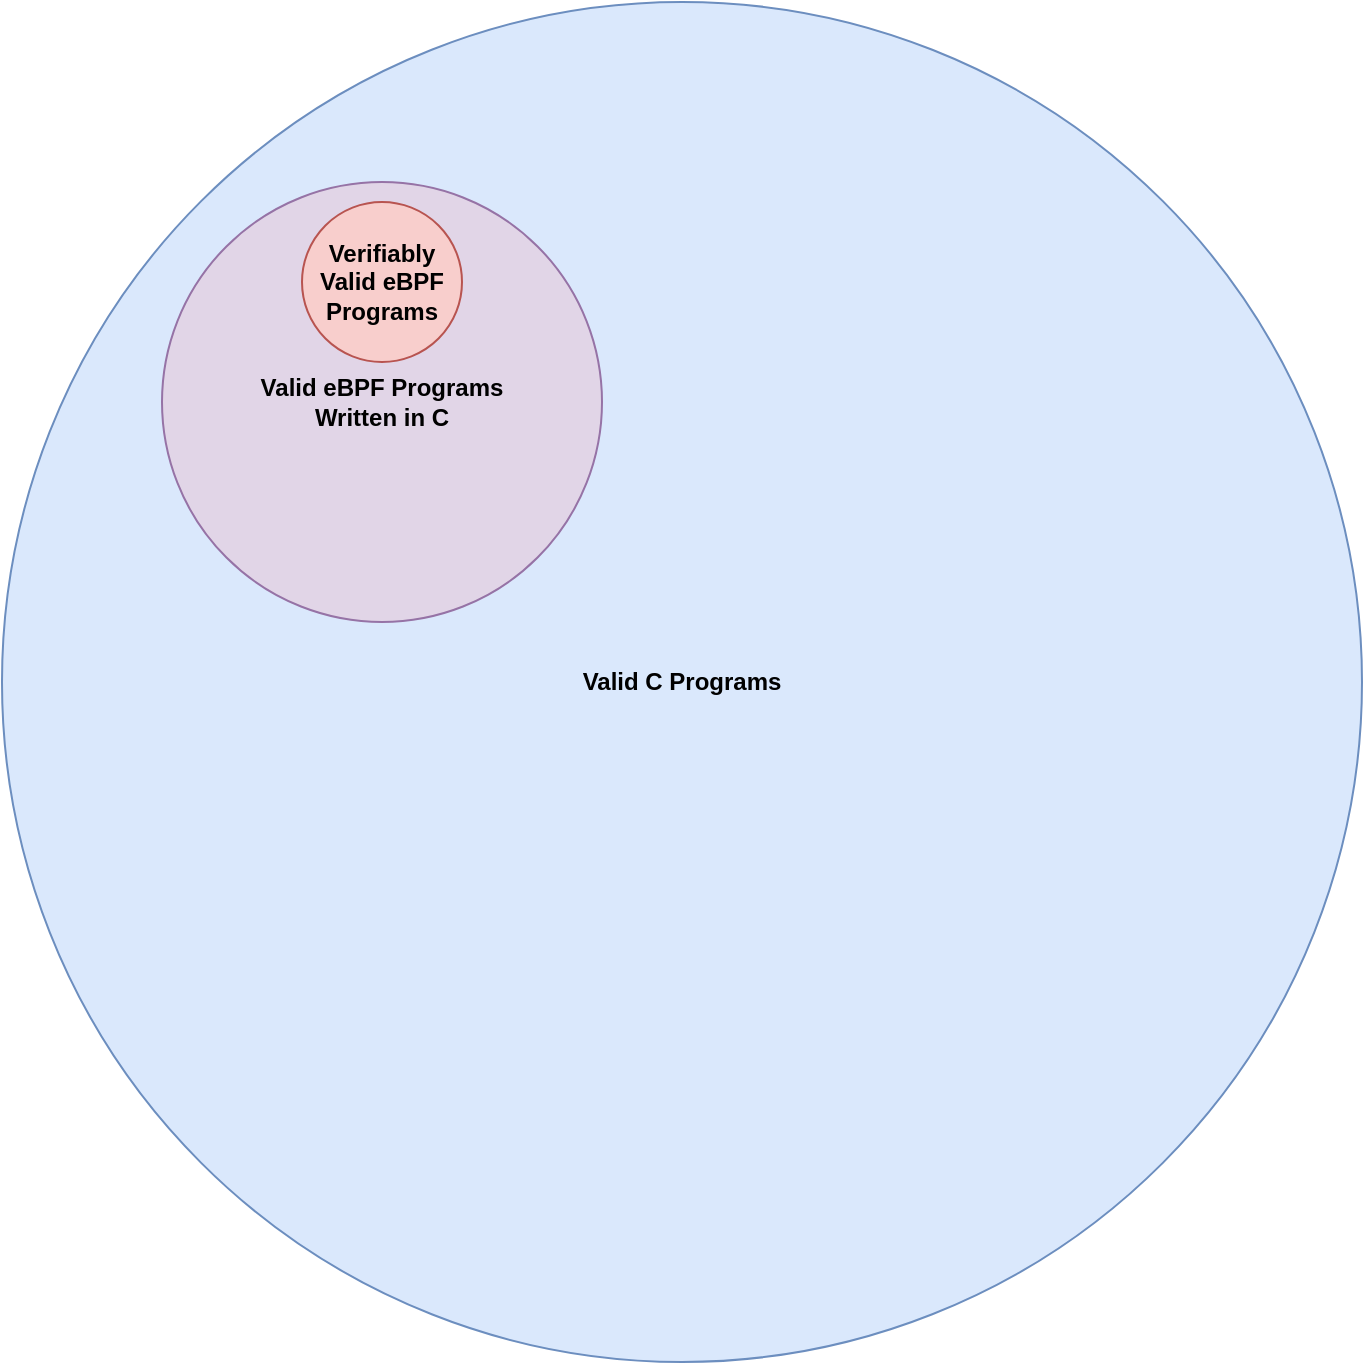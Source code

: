 <mxfile version="12.1.7" type="device" pages="1"><diagram id="VPZm5Wq-Ug-SK_hw9PJH" name="Page-1"><mxGraphModel dx="2295" dy="1297" grid="1" gridSize="10" guides="1" tooltips="1" connect="1" arrows="1" fold="1" page="1" pageScale="1" pageWidth="850" pageHeight="1100" math="0" shadow="0"><root><mxCell id="0"/><mxCell id="1" parent="0"/><mxCell id="B6zfSdvocZRNaN8tAxgF-1" value="Valid C Programs" style="ellipse;whiteSpace=wrap;html=1;aspect=fixed;fillColor=#dae8fc;strokeColor=#6c8ebf;fontStyle=1" vertex="1" parent="1"><mxGeometry x="20" y="30" width="680" height="680" as="geometry"/></mxCell><mxCell id="B6zfSdvocZRNaN8tAxgF-2" value="Valid eBPF Programs&lt;br&gt;Written in C" style="ellipse;whiteSpace=wrap;html=1;aspect=fixed;fillColor=#e1d5e7;strokeColor=#9673a6;fontStyle=1" vertex="1" parent="1"><mxGeometry x="100" y="120" width="220" height="220" as="geometry"/></mxCell><mxCell id="B6zfSdvocZRNaN8tAxgF-15" value="Verifiably Valid eBPF Programs" style="ellipse;whiteSpace=wrap;html=1;aspect=fixed;fillColor=#f8cecc;strokeColor=#b85450;fontStyle=1" vertex="1" parent="1"><mxGeometry x="170" y="130" width="80" height="80" as="geometry"/></mxCell></root></mxGraphModel></diagram></mxfile>
